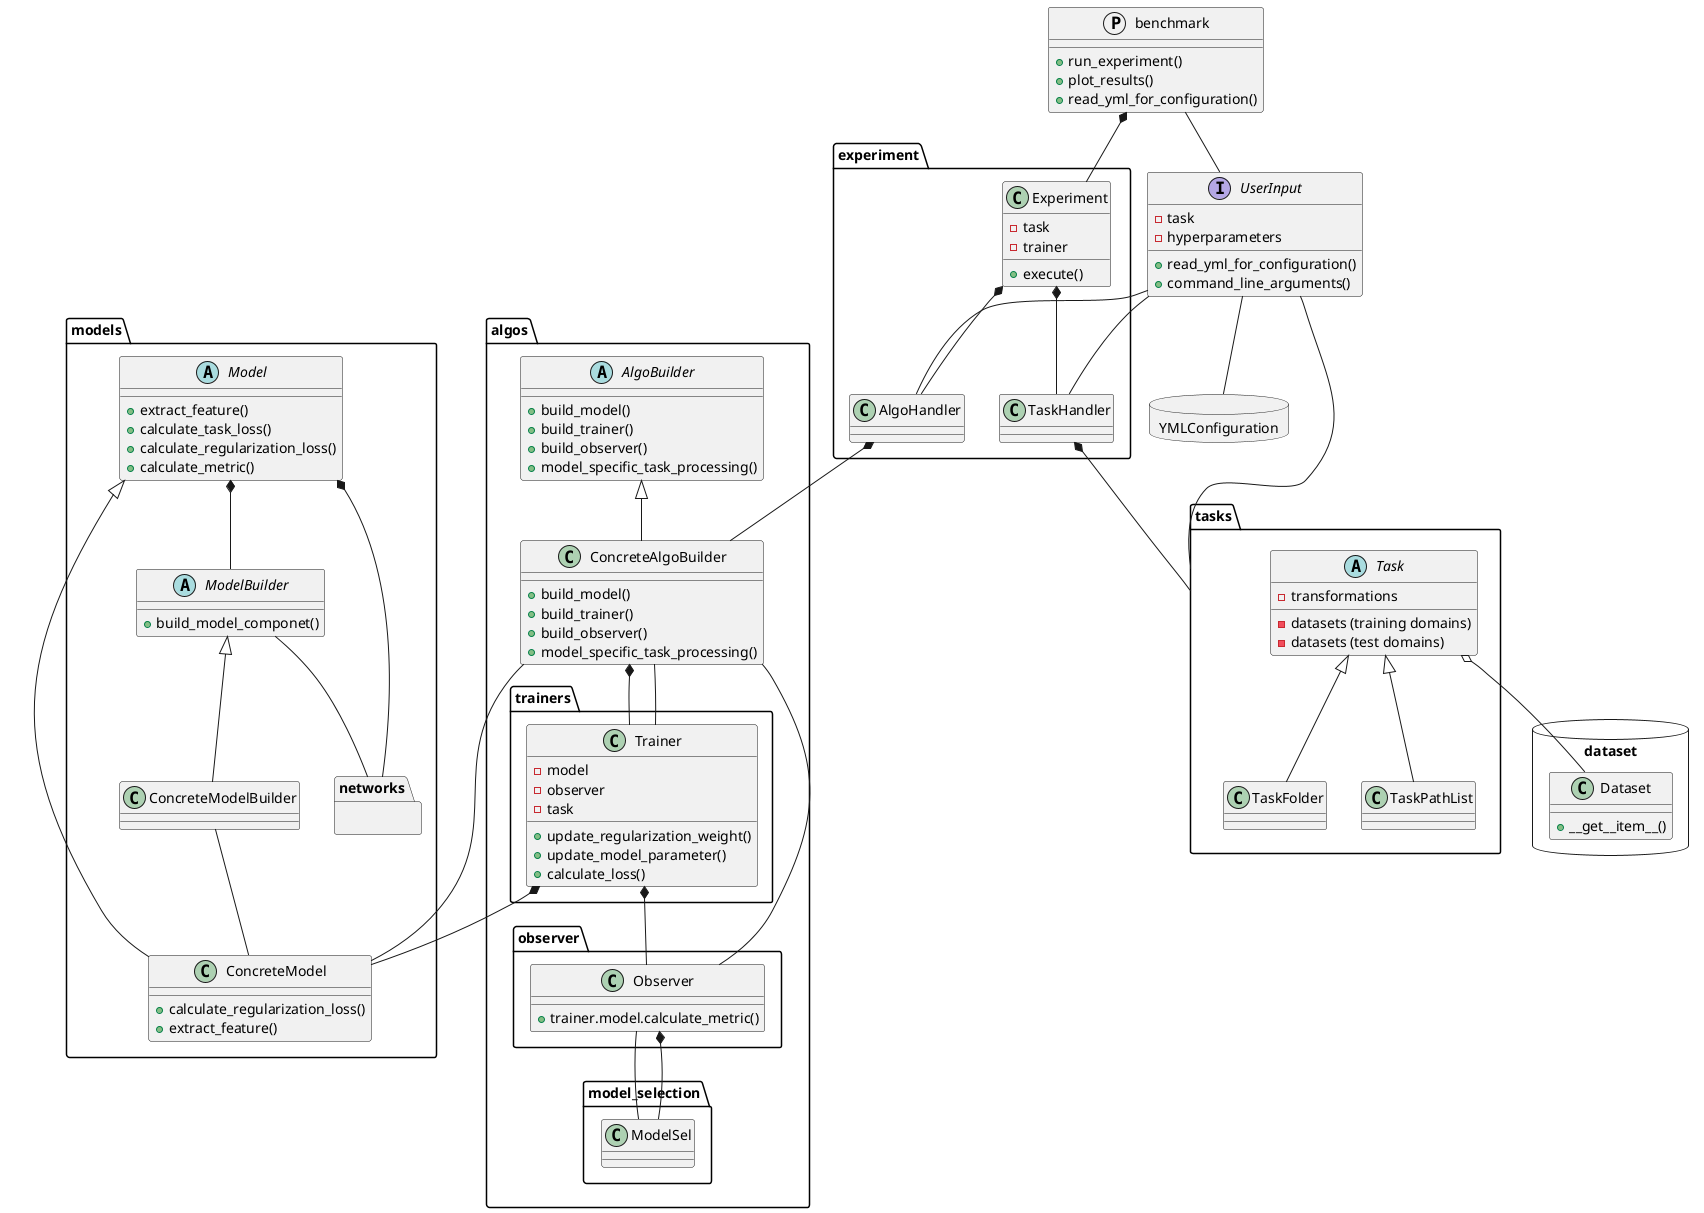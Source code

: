 @startuml
' 
' *--  composition
' <|-- extension
' o-- aggregation
' --  association (1 to n or 1 to 1 or n to 1)
' ..>
'Dependency is a weaker form of bond which indicates that one class depends on 
'another because it uses it at some point in time. One class depends on 
'another if the independent class is a parameter variable or local variable of 
'a method of the dependent class. This is different from an association, where 
'an attribute of the dependent class is an instance of the independent class. 
'Sometimes the relationship between two classes is very weak. They are not 
'implemented with member variables at all. Rather they might be implemented as 
'member function arguments.
package tasks {
  abstract class Task {
    - transformations
    - datasets (training domains)
    - datasets (test domains)
  }
  Task <|-- TaskFolder
  Task <|-- TaskPathList
}

package algos {
  abstract class AlgoBuilder {
  + build_model()
  + build_trainer()
  + build_observer()
  + model_specific_task_processing()
  }
  class ConcreteAlgoBuilder {
  + build_model()
  + build_trainer()
  + build_observer()
  + model_specific_task_processing()
  }
  package trainers {
    class Trainer {
    + update_regularization_weight()
    + update_model_parameter()
    + calculate_loss()
    - model
    - observer
    - task
    }
  }
  package observer {
    class Observer {
    + trainer.model.calculate_metric() 
    }
  }
  package model_selection {
    class ModelSel {}
  }
} 

package dataset <<DataBase>>{
  class Dataset {
    +__get__item__()
  }
}

package YMLConfiguration <<DataBase>>{
}

package models{
  abstract class Model {
  + extract_feature()
  + calculate_task_loss()
  + calculate_regularization_loss()
  + calculate_metric()
  }
  abstract class ModelBuilder {
  +build_model_componet()
  }
  class ConcreteModel {
  + calculate_regularization_loss()
  + extract_feature()
  }
  class ConcreteModelBuilder {}
  package networks {}
}


  package experiment {
    class Experiment {
  - task
  - trainer
  + execute()
    }
    class TaskHandler{}
    class AlgoHandler{}
  }


interface UserInput{
- task
- hyperparameters
+ read_yml_for_configuration()
+ command_line_arguments()
}

protocol benchmark{
 + run_experiment()
 + plot_results()
 + read_yml_for_configuration()
}



UserInput -- YMLConfiguration
UserInput -- tasks
UserInput -- TaskHandler
ModelBuilder <|-- ConcreteModelBuilder
UserInput -- AlgoHandler
Experiment --* benchmark
Trainer *-- Observer
Trainer *-- ConcreteModel
Task o-- Dataset
Model <|-- ConcreteModel
AlgoBuilder <|-- ConcreteAlgoBuilder
Model *-- ModelBuilder
Model *-- networks
AlgoHandler *-- ConcreteAlgoBuilder
Experiment *-- TaskHandler
Experiment *-- AlgoHandler
TaskHandler *-- tasks
ModelBuilder -- networks

ConcreteAlgoBuilder *-- Trainer
ConcreteAlgoBuilder -- ConcreteModel
ConcreteAlgoBuilder -- Observer
ConcreteAlgoBuilder -- Trainer
Observer *-- ModelSel

ModelSel -- Observer
ConcreteModelBuilder -- ConcreteModel
benchmark -- UserInput
@enduml
